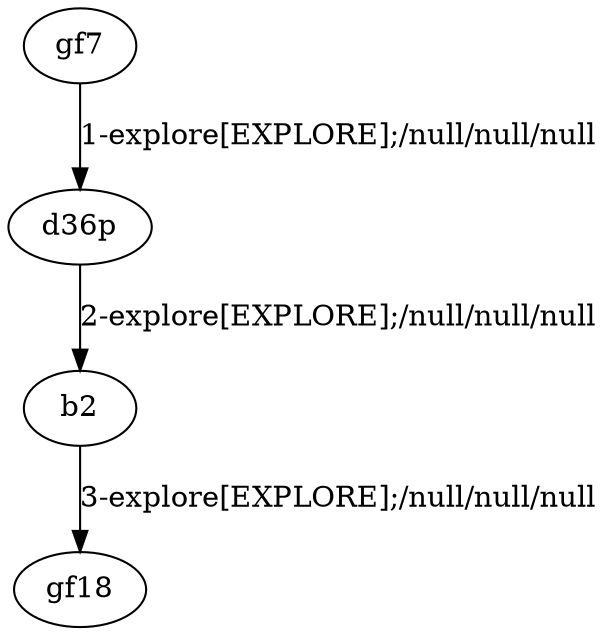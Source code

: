 # Total number of goals covered by this test: 1
# b2 --> gf18

digraph g {
"gf7" -> "d36p" [label = "1-explore[EXPLORE];/null/null/null"];
"d36p" -> "b2" [label = "2-explore[EXPLORE];/null/null/null"];
"b2" -> "gf18" [label = "3-explore[EXPLORE];/null/null/null"];
}